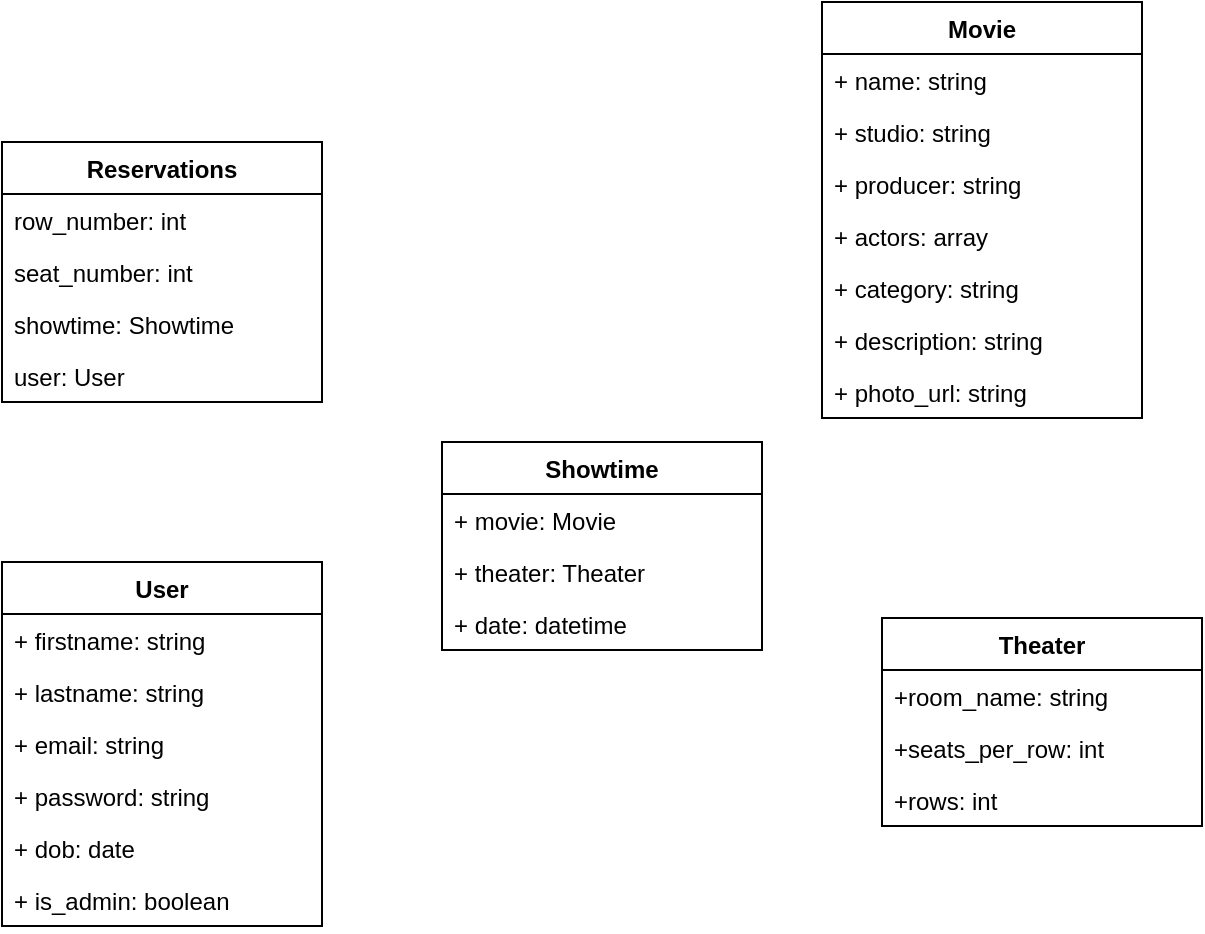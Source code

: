 <mxfile version="12.8.1" type="github">
  <diagram id="Pbg3iI3CjpmqhMt11Idb" name="Page-1">
    <mxGraphModel dx="1038" dy="580" grid="1" gridSize="10" guides="1" tooltips="1" connect="1" arrows="1" fold="1" page="1" pageScale="1" pageWidth="850" pageHeight="1100" math="0" shadow="0">
      <root>
        <mxCell id="0" />
        <mxCell id="1" parent="0" />
        <mxCell id="NyjLk4TTUU8iVk0CvLpm-2" value="User&#xa;" style="swimlane;fontStyle=1;align=center;verticalAlign=top;childLayout=stackLayout;horizontal=1;startSize=26;horizontalStack=0;resizeParent=1;resizeParentMax=0;resizeLast=0;collapsible=1;marginBottom=0;" parent="1" vertex="1">
          <mxGeometry x="30" y="300" width="160" height="182" as="geometry" />
        </mxCell>
        <mxCell id="NyjLk4TTUU8iVk0CvLpm-16" value="+ firstname: string" style="text;strokeColor=none;fillColor=none;align=left;verticalAlign=top;spacingLeft=4;spacingRight=4;overflow=hidden;rotatable=0;points=[[0,0.5],[1,0.5]];portConstraint=eastwest;" parent="NyjLk4TTUU8iVk0CvLpm-2" vertex="1">
          <mxGeometry y="26" width="160" height="26" as="geometry" />
        </mxCell>
        <mxCell id="NyjLk4TTUU8iVk0CvLpm-5" value="+ lastname: string&#xa;" style="text;strokeColor=none;fillColor=none;align=left;verticalAlign=top;spacingLeft=4;spacingRight=4;overflow=hidden;rotatable=0;points=[[0,0.5],[1,0.5]];portConstraint=eastwest;" parent="NyjLk4TTUU8iVk0CvLpm-2" vertex="1">
          <mxGeometry y="52" width="160" height="26" as="geometry" />
        </mxCell>
        <mxCell id="NyjLk4TTUU8iVk0CvLpm-7" value="+ email: string&#xa;" style="text;strokeColor=none;fillColor=none;align=left;verticalAlign=top;spacingLeft=4;spacingRight=4;overflow=hidden;rotatable=0;points=[[0,0.5],[1,0.5]];portConstraint=eastwest;" parent="NyjLk4TTUU8iVk0CvLpm-2" vertex="1">
          <mxGeometry y="78" width="160" height="26" as="geometry" />
        </mxCell>
        <mxCell id="NyjLk4TTUU8iVk0CvLpm-8" value="+ password: string&#xa;" style="text;strokeColor=none;fillColor=none;align=left;verticalAlign=top;spacingLeft=4;spacingRight=4;overflow=hidden;rotatable=0;points=[[0,0.5],[1,0.5]];portConstraint=eastwest;" parent="NyjLk4TTUU8iVk0CvLpm-2" vertex="1">
          <mxGeometry y="104" width="160" height="26" as="geometry" />
        </mxCell>
        <mxCell id="NyjLk4TTUU8iVk0CvLpm-11" value="+ dob: date&#xa;" style="text;strokeColor=none;fillColor=none;align=left;verticalAlign=top;spacingLeft=4;spacingRight=4;overflow=hidden;rotatable=0;points=[[0,0.5],[1,0.5]];portConstraint=eastwest;" parent="NyjLk4TTUU8iVk0CvLpm-2" vertex="1">
          <mxGeometry y="130" width="160" height="26" as="geometry" />
        </mxCell>
        <mxCell id="NyjLk4TTUU8iVk0CvLpm-27" value="+ is_admin: boolean&#xa;" style="text;strokeColor=none;fillColor=none;align=left;verticalAlign=top;spacingLeft=4;spacingRight=4;overflow=hidden;rotatable=0;points=[[0,0.5],[1,0.5]];portConstraint=eastwest;" parent="NyjLk4TTUU8iVk0CvLpm-2" vertex="1">
          <mxGeometry y="156" width="160" height="26" as="geometry" />
        </mxCell>
        <mxCell id="NyjLk4TTUU8iVk0CvLpm-17" value="Movie" style="swimlane;fontStyle=1;align=center;verticalAlign=top;childLayout=stackLayout;horizontal=1;startSize=26;horizontalStack=0;resizeParent=1;resizeParentMax=0;resizeLast=0;collapsible=1;marginBottom=0;" parent="1" vertex="1">
          <mxGeometry x="440" y="20" width="160" height="208" as="geometry" />
        </mxCell>
        <mxCell id="NyjLk4TTUU8iVk0CvLpm-18" value="+ name: string" style="text;strokeColor=none;fillColor=none;align=left;verticalAlign=top;spacingLeft=4;spacingRight=4;overflow=hidden;rotatable=0;points=[[0,0.5],[1,0.5]];portConstraint=eastwest;" parent="NyjLk4TTUU8iVk0CvLpm-17" vertex="1">
          <mxGeometry y="26" width="160" height="26" as="geometry" />
        </mxCell>
        <mxCell id="NyjLk4TTUU8iVk0CvLpm-21" value="+ studio: string" style="text;strokeColor=none;fillColor=none;align=left;verticalAlign=top;spacingLeft=4;spacingRight=4;overflow=hidden;rotatable=0;points=[[0,0.5],[1,0.5]];portConstraint=eastwest;" parent="NyjLk4TTUU8iVk0CvLpm-17" vertex="1">
          <mxGeometry y="52" width="160" height="26" as="geometry" />
        </mxCell>
        <mxCell id="NyjLk4TTUU8iVk0CvLpm-22" value="+ producer: string" style="text;strokeColor=none;fillColor=none;align=left;verticalAlign=top;spacingLeft=4;spacingRight=4;overflow=hidden;rotatable=0;points=[[0,0.5],[1,0.5]];portConstraint=eastwest;" parent="NyjLk4TTUU8iVk0CvLpm-17" vertex="1">
          <mxGeometry y="78" width="160" height="26" as="geometry" />
        </mxCell>
        <mxCell id="NyjLk4TTUU8iVk0CvLpm-23" value="+ actors: array" style="text;strokeColor=none;fillColor=none;align=left;verticalAlign=top;spacingLeft=4;spacingRight=4;overflow=hidden;rotatable=0;points=[[0,0.5],[1,0.5]];portConstraint=eastwest;" parent="NyjLk4TTUU8iVk0CvLpm-17" vertex="1">
          <mxGeometry y="104" width="160" height="26" as="geometry" />
        </mxCell>
        <mxCell id="NyjLk4TTUU8iVk0CvLpm-24" value="+ category: string" style="text;strokeColor=none;fillColor=none;align=left;verticalAlign=top;spacingLeft=4;spacingRight=4;overflow=hidden;rotatable=0;points=[[0,0.5],[1,0.5]];portConstraint=eastwest;" parent="NyjLk4TTUU8iVk0CvLpm-17" vertex="1">
          <mxGeometry y="130" width="160" height="26" as="geometry" />
        </mxCell>
        <mxCell id="2eWYsRGd5SWszmUPZTSf-3" value="+ description: string" style="text;strokeColor=none;fillColor=none;align=left;verticalAlign=top;spacingLeft=4;spacingRight=4;overflow=hidden;rotatable=0;points=[[0,0.5],[1,0.5]];portConstraint=eastwest;" vertex="1" parent="NyjLk4TTUU8iVk0CvLpm-17">
          <mxGeometry y="156" width="160" height="26" as="geometry" />
        </mxCell>
        <mxCell id="2eWYsRGd5SWszmUPZTSf-4" value="+ photo_url: string" style="text;strokeColor=none;fillColor=none;align=left;verticalAlign=top;spacingLeft=4;spacingRight=4;overflow=hidden;rotatable=0;points=[[0,0.5],[1,0.5]];portConstraint=eastwest;" vertex="1" parent="NyjLk4TTUU8iVk0CvLpm-17">
          <mxGeometry y="182" width="160" height="26" as="geometry" />
        </mxCell>
        <mxCell id="NyjLk4TTUU8iVk0CvLpm-28" value="Theater" style="swimlane;fontStyle=1;align=center;verticalAlign=top;childLayout=stackLayout;horizontal=1;startSize=26;horizontalStack=0;resizeParent=1;resizeParentMax=0;resizeLast=0;collapsible=1;marginBottom=0;" parent="1" vertex="1">
          <mxGeometry x="470" y="328" width="160" height="104" as="geometry" />
        </mxCell>
        <mxCell id="NyjLk4TTUU8iVk0CvLpm-29" value="+room_name: string" style="text;strokeColor=none;fillColor=none;align=left;verticalAlign=top;spacingLeft=4;spacingRight=4;overflow=hidden;rotatable=0;points=[[0,0.5],[1,0.5]];portConstraint=eastwest;" parent="NyjLk4TTUU8iVk0CvLpm-28" vertex="1">
          <mxGeometry y="26" width="160" height="26" as="geometry" />
        </mxCell>
        <mxCell id="NyjLk4TTUU8iVk0CvLpm-34" value="+seats_per_row: int" style="text;strokeColor=none;fillColor=none;align=left;verticalAlign=top;spacingLeft=4;spacingRight=4;overflow=hidden;rotatable=0;points=[[0,0.5],[1,0.5]];portConstraint=eastwest;" parent="NyjLk4TTUU8iVk0CvLpm-28" vertex="1">
          <mxGeometry y="52" width="160" height="26" as="geometry" />
        </mxCell>
        <mxCell id="NyjLk4TTUU8iVk0CvLpm-35" value="+rows: int" style="text;strokeColor=none;fillColor=none;align=left;verticalAlign=top;spacingLeft=4;spacingRight=4;overflow=hidden;rotatable=0;points=[[0,0.5],[1,0.5]];portConstraint=eastwest;" parent="NyjLk4TTUU8iVk0CvLpm-28" vertex="1">
          <mxGeometry y="78" width="160" height="26" as="geometry" />
        </mxCell>
        <mxCell id="NyjLk4TTUU8iVk0CvLpm-36" value="Reservations" style="swimlane;fontStyle=1;align=center;verticalAlign=top;childLayout=stackLayout;horizontal=1;startSize=26;horizontalStack=0;resizeParent=1;resizeParentMax=0;resizeLast=0;collapsible=1;marginBottom=0;" parent="1" vertex="1">
          <mxGeometry x="30" y="90" width="160" height="130" as="geometry" />
        </mxCell>
        <mxCell id="NyjLk4TTUU8iVk0CvLpm-40" value="row_number: int&#xa;" style="text;strokeColor=none;fillColor=none;align=left;verticalAlign=top;spacingLeft=4;spacingRight=4;overflow=hidden;rotatable=0;points=[[0,0.5],[1,0.5]];portConstraint=eastwest;" parent="NyjLk4TTUU8iVk0CvLpm-36" vertex="1">
          <mxGeometry y="26" width="160" height="26" as="geometry" />
        </mxCell>
        <mxCell id="NyjLk4TTUU8iVk0CvLpm-41" value="seat_number: int" style="text;strokeColor=none;fillColor=none;align=left;verticalAlign=top;spacingLeft=4;spacingRight=4;overflow=hidden;rotatable=0;points=[[0,0.5],[1,0.5]];portConstraint=eastwest;" parent="NyjLk4TTUU8iVk0CvLpm-36" vertex="1">
          <mxGeometry y="52" width="160" height="26" as="geometry" />
        </mxCell>
        <mxCell id="NyjLk4TTUU8iVk0CvLpm-42" value="showtime: Showtime" style="text;strokeColor=none;fillColor=none;align=left;verticalAlign=top;spacingLeft=4;spacingRight=4;overflow=hidden;rotatable=0;points=[[0,0.5],[1,0.5]];portConstraint=eastwest;" parent="NyjLk4TTUU8iVk0CvLpm-36" vertex="1">
          <mxGeometry y="78" width="160" height="26" as="geometry" />
        </mxCell>
        <mxCell id="2eWYsRGd5SWszmUPZTSf-6" value="user: User" style="text;strokeColor=none;fillColor=none;align=left;verticalAlign=top;spacingLeft=4;spacingRight=4;overflow=hidden;rotatable=0;points=[[0,0.5],[1,0.5]];portConstraint=eastwest;" vertex="1" parent="NyjLk4TTUU8iVk0CvLpm-36">
          <mxGeometry y="104" width="160" height="26" as="geometry" />
        </mxCell>
        <mxCell id="NyjLk4TTUU8iVk0CvLpm-43" value="Showtime&#xa;&#xa;" style="swimlane;fontStyle=1;align=center;verticalAlign=top;childLayout=stackLayout;horizontal=1;startSize=26;horizontalStack=0;resizeParent=1;resizeParentMax=0;resizeLast=0;collapsible=1;marginBottom=0;" parent="1" vertex="1">
          <mxGeometry x="250" y="240" width="160" height="104" as="geometry" />
        </mxCell>
        <mxCell id="NyjLk4TTUU8iVk0CvLpm-44" value="+ movie: Movie" style="text;strokeColor=none;fillColor=none;align=left;verticalAlign=top;spacingLeft=4;spacingRight=4;overflow=hidden;rotatable=0;points=[[0,0.5],[1,0.5]];portConstraint=eastwest;" parent="NyjLk4TTUU8iVk0CvLpm-43" vertex="1">
          <mxGeometry y="26" width="160" height="26" as="geometry" />
        </mxCell>
        <mxCell id="NyjLk4TTUU8iVk0CvLpm-47" value="+ theater: Theater" style="text;strokeColor=none;fillColor=none;align=left;verticalAlign=top;spacingLeft=4;spacingRight=4;overflow=hidden;rotatable=0;points=[[0,0.5],[1,0.5]];portConstraint=eastwest;" parent="NyjLk4TTUU8iVk0CvLpm-43" vertex="1">
          <mxGeometry y="52" width="160" height="26" as="geometry" />
        </mxCell>
        <mxCell id="NyjLk4TTUU8iVk0CvLpm-48" value="+ date: datetime" style="text;strokeColor=none;fillColor=none;align=left;verticalAlign=top;spacingLeft=4;spacingRight=4;overflow=hidden;rotatable=0;points=[[0,0.5],[1,0.5]];portConstraint=eastwest;" parent="NyjLk4TTUU8iVk0CvLpm-43" vertex="1">
          <mxGeometry y="78" width="160" height="26" as="geometry" />
        </mxCell>
      </root>
    </mxGraphModel>
  </diagram>
</mxfile>
